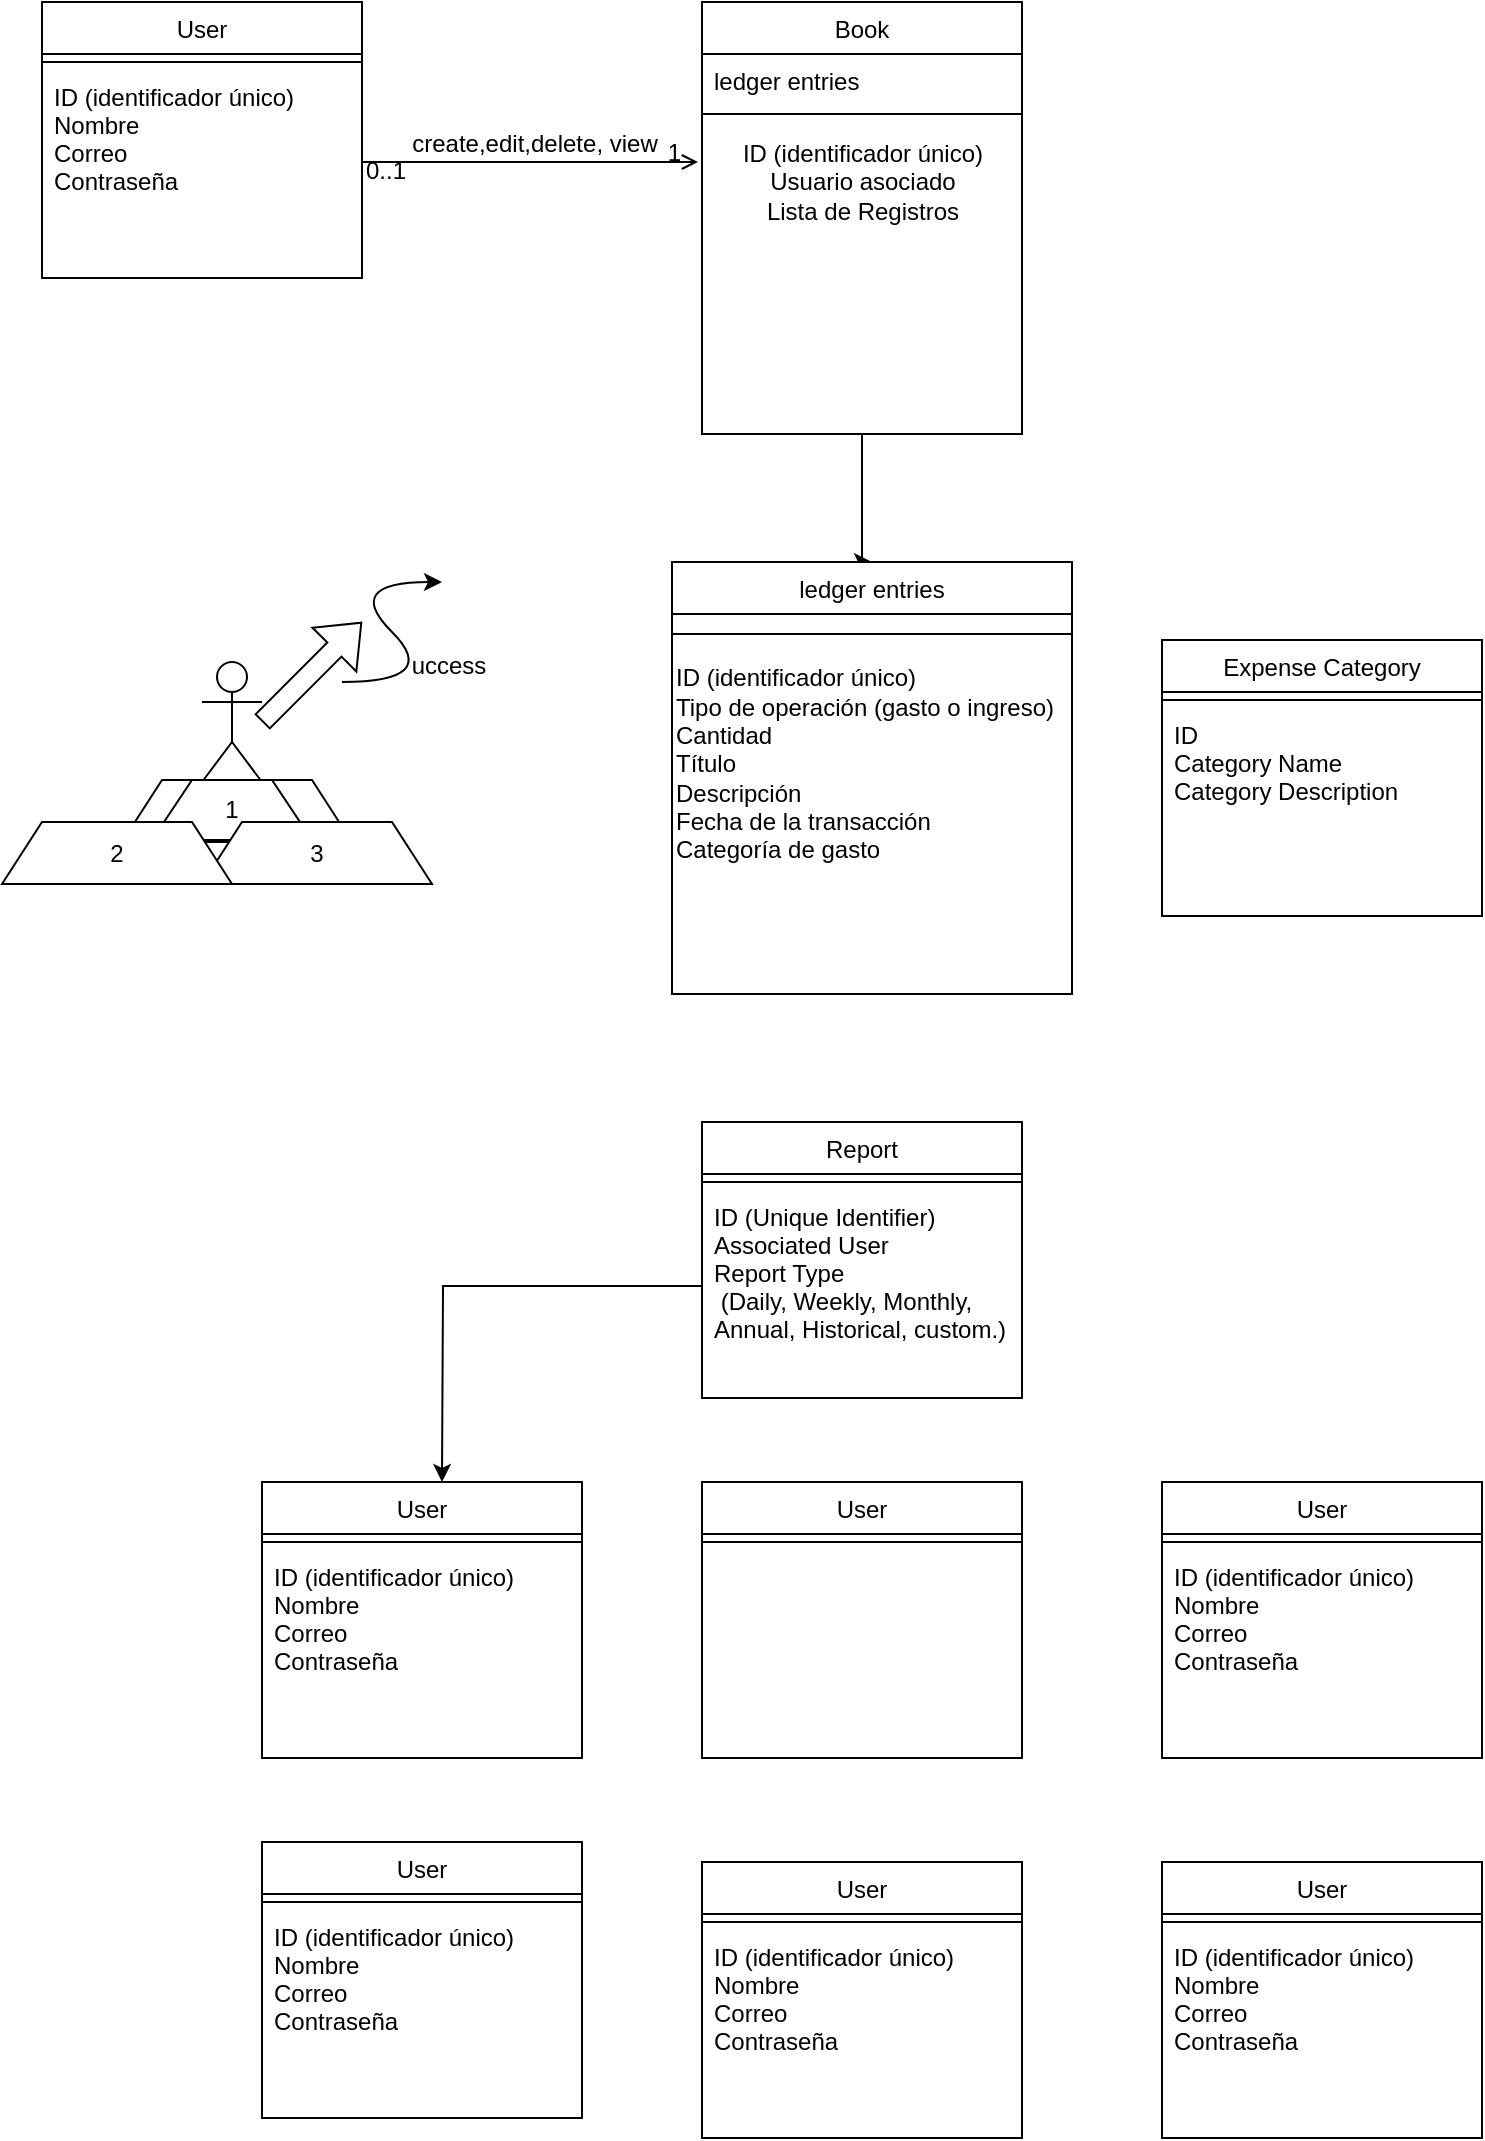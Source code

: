 <mxfile version="22.0.8" type="github" pages="2">
  <diagram id="C5RBs43oDa-KdzZeNtuy" name="Page-1">
    <mxGraphModel dx="794" dy="471" grid="1" gridSize="10" guides="1" tooltips="1" connect="1" arrows="1" fold="1" page="1" pageScale="1" pageWidth="827" pageHeight="1169" math="0" shadow="0">
      <root>
        <mxCell id="WIyWlLk6GJQsqaUBKTNV-0" />
        <mxCell id="WIyWlLk6GJQsqaUBKTNV-1" parent="WIyWlLk6GJQsqaUBKTNV-0" />
        <mxCell id="zkfFHV4jXpPFQw0GAbJ--6" value="User" style="swimlane;fontStyle=0;align=center;verticalAlign=top;childLayout=stackLayout;horizontal=1;startSize=26;horizontalStack=0;resizeParent=1;resizeLast=0;collapsible=1;marginBottom=0;rounded=0;shadow=0;strokeWidth=1;" parent="WIyWlLk6GJQsqaUBKTNV-1" vertex="1">
          <mxGeometry x="40" y="40" width="160" height="138" as="geometry">
            <mxRectangle x="130" y="380" width="160" height="26" as="alternateBounds" />
          </mxGeometry>
        </mxCell>
        <mxCell id="zkfFHV4jXpPFQw0GAbJ--9" value="" style="line;html=1;strokeWidth=1;align=left;verticalAlign=middle;spacingTop=-1;spacingLeft=3;spacingRight=3;rotatable=0;labelPosition=right;points=[];portConstraint=eastwest;" parent="zkfFHV4jXpPFQw0GAbJ--6" vertex="1">
          <mxGeometry y="26" width="160" height="8" as="geometry" />
        </mxCell>
        <mxCell id="j364eVEHS8qyh7obZd3C-0" value="ID (identificador único)&#xa;Nombre&#xa;Correo&#xa;Contraseña" style="text;align=left;verticalAlign=top;spacingLeft=4;spacingRight=4;overflow=hidden;rotatable=0;points=[[0,0.5],[1,0.5]];portConstraint=eastwest;rounded=0;shadow=0;html=0;" parent="zkfFHV4jXpPFQw0GAbJ--6" vertex="1">
          <mxGeometry y="34" width="160" height="96" as="geometry" />
        </mxCell>
        <mxCell id="j364eVEHS8qyh7obZd3C-2" style="edgeStyle=orthogonalEdgeStyle;rounded=0;orthogonalLoop=1;jettySize=auto;html=1;entryX=0.5;entryY=0;entryDx=0;entryDy=0;" parent="WIyWlLk6GJQsqaUBKTNV-1" source="zkfFHV4jXpPFQw0GAbJ--17" target="7XVslbwsHJ4oYurGa39z-1" edge="1">
          <mxGeometry relative="1" as="geometry">
            <Array as="points">
              <mxPoint x="450" y="320" />
            </Array>
          </mxGeometry>
        </mxCell>
        <mxCell id="zkfFHV4jXpPFQw0GAbJ--17" value="Book" style="swimlane;fontStyle=0;align=center;verticalAlign=top;childLayout=stackLayout;horizontal=1;startSize=26;horizontalStack=0;resizeParent=1;resizeLast=0;collapsible=1;marginBottom=0;rounded=0;shadow=0;strokeWidth=1;" parent="WIyWlLk6GJQsqaUBKTNV-1" vertex="1">
          <mxGeometry x="370" y="40" width="160" height="216" as="geometry">
            <mxRectangle x="508" y="120" width="160" height="26" as="alternateBounds" />
          </mxGeometry>
        </mxCell>
        <mxCell id="zkfFHV4jXpPFQw0GAbJ--18" value="ledger entries" style="text;align=left;verticalAlign=top;spacingLeft=4;spacingRight=4;overflow=hidden;rotatable=0;points=[[0,0.5],[1,0.5]];portConstraint=eastwest;" parent="zkfFHV4jXpPFQw0GAbJ--17" vertex="1">
          <mxGeometry y="26" width="160" height="26" as="geometry" />
        </mxCell>
        <mxCell id="zkfFHV4jXpPFQw0GAbJ--23" value="" style="line;html=1;strokeWidth=1;align=left;verticalAlign=middle;spacingTop=-1;spacingLeft=3;spacingRight=3;rotatable=0;labelPosition=right;points=[];portConstraint=eastwest;" parent="zkfFHV4jXpPFQw0GAbJ--17" vertex="1">
          <mxGeometry y="52" width="160" height="8" as="geometry" />
        </mxCell>
        <mxCell id="j364eVEHS8qyh7obZd3C-3" value="&lt;div&gt;ID (identificador único)&lt;/div&gt;&lt;div&gt;Usuario asociado&lt;/div&gt;&lt;div&gt;Lista de Registros&lt;/div&gt;" style="text;html=1;align=center;verticalAlign=middle;resizable=0;points=[];autosize=1;strokeColor=none;fillColor=none;" parent="zkfFHV4jXpPFQw0GAbJ--17" vertex="1">
          <mxGeometry y="60" width="160" height="60" as="geometry" />
        </mxCell>
        <mxCell id="zkfFHV4jXpPFQw0GAbJ--26" value="" style="endArrow=open;shadow=0;strokeWidth=1;rounded=0;endFill=1;edgeStyle=elbowEdgeStyle;elbow=vertical;" parent="WIyWlLk6GJQsqaUBKTNV-1" edge="1">
          <mxGeometry x="0.5" y="41" relative="1" as="geometry">
            <mxPoint x="200" y="129" as="sourcePoint" />
            <mxPoint x="368" y="120" as="targetPoint" />
            <mxPoint x="-40" y="32" as="offset" />
            <Array as="points">
              <mxPoint x="200" y="120" />
            </Array>
          </mxGeometry>
        </mxCell>
        <mxCell id="zkfFHV4jXpPFQw0GAbJ--27" value="0..1" style="resizable=0;align=left;verticalAlign=bottom;labelBackgroundColor=none;fontSize=12;" parent="zkfFHV4jXpPFQw0GAbJ--26" connectable="0" vertex="1">
          <mxGeometry x="-1" relative="1" as="geometry">
            <mxPoint y="4" as="offset" />
          </mxGeometry>
        </mxCell>
        <mxCell id="zkfFHV4jXpPFQw0GAbJ--28" value="1" style="resizable=0;align=right;verticalAlign=bottom;labelBackgroundColor=none;fontSize=12;" parent="zkfFHV4jXpPFQw0GAbJ--26" connectable="0" vertex="1">
          <mxGeometry x="1" relative="1" as="geometry">
            <mxPoint x="-7" y="4" as="offset" />
          </mxGeometry>
        </mxCell>
        <mxCell id="zkfFHV4jXpPFQw0GAbJ--29" value="create,edit,delete, view" style="text;html=1;resizable=0;points=[];;align=center;verticalAlign=middle;labelBackgroundColor=none;rounded=0;shadow=0;strokeWidth=1;fontSize=12;" parent="zkfFHV4jXpPFQw0GAbJ--26" vertex="1" connectable="0">
          <mxGeometry x="0.5" y="49" relative="1" as="geometry">
            <mxPoint x="-38" y="40" as="offset" />
          </mxGeometry>
        </mxCell>
        <mxCell id="7XVslbwsHJ4oYurGa39z-1" value="ledger entries" style="swimlane;fontStyle=0;align=center;verticalAlign=top;childLayout=stackLayout;horizontal=1;startSize=26;horizontalStack=0;resizeParent=1;resizeLast=0;collapsible=1;marginBottom=0;rounded=0;shadow=0;strokeWidth=1;" parent="WIyWlLk6GJQsqaUBKTNV-1" vertex="1">
          <mxGeometry x="355" y="320" width="200" height="216" as="geometry">
            <mxRectangle x="720" y="144" width="160" height="26" as="alternateBounds" />
          </mxGeometry>
        </mxCell>
        <mxCell id="7XVslbwsHJ4oYurGa39z-3" value="" style="line;html=1;strokeWidth=1;align=left;verticalAlign=middle;spacingTop=-1;spacingLeft=3;spacingRight=3;rotatable=0;labelPosition=right;points=[];portConstraint=eastwest;" parent="7XVslbwsHJ4oYurGa39z-1" vertex="1">
          <mxGeometry y="26" width="200" height="20" as="geometry" />
        </mxCell>
        <mxCell id="j364eVEHS8qyh7obZd3C-5" value="&lt;div&gt;ID (identificador único)&lt;/div&gt;&lt;div&gt;Tipo de operación (gasto o ingreso)&lt;/div&gt;&lt;div&gt;Cantidad&lt;/div&gt;&lt;div&gt;Título&lt;/div&gt;&lt;div&gt;Descripción&lt;/div&gt;&lt;div&gt;Fecha de la transacción&lt;/div&gt;&lt;div&gt;Categoría de gasto&lt;/div&gt;" style="text;html=1;align=left;verticalAlign=middle;resizable=0;points=[];autosize=1;strokeColor=none;fillColor=none;" parent="7XVslbwsHJ4oYurGa39z-1" vertex="1">
          <mxGeometry y="46" width="200" height="110" as="geometry" />
        </mxCell>
        <mxCell id="j364eVEHS8qyh7obZd3C-6" value="Expense Category" style="swimlane;fontStyle=0;align=center;verticalAlign=top;childLayout=stackLayout;horizontal=1;startSize=26;horizontalStack=0;resizeParent=1;resizeLast=0;collapsible=1;marginBottom=0;rounded=0;shadow=0;strokeWidth=1;" parent="WIyWlLk6GJQsqaUBKTNV-1" vertex="1">
          <mxGeometry x="600" y="359" width="160" height="138" as="geometry">
            <mxRectangle x="130" y="380" width="160" height="26" as="alternateBounds" />
          </mxGeometry>
        </mxCell>
        <mxCell id="j364eVEHS8qyh7obZd3C-7" value="" style="line;html=1;strokeWidth=1;align=left;verticalAlign=middle;spacingTop=-1;spacingLeft=3;spacingRight=3;rotatable=0;labelPosition=right;points=[];portConstraint=eastwest;" parent="j364eVEHS8qyh7obZd3C-6" vertex="1">
          <mxGeometry y="26" width="160" height="8" as="geometry" />
        </mxCell>
        <mxCell id="j364eVEHS8qyh7obZd3C-8" value="ID &#xa;Category Name&#xa;Category Description" style="text;align=left;verticalAlign=top;spacingLeft=4;spacingRight=4;overflow=hidden;rotatable=0;points=[[0,0.5],[1,0.5]];portConstraint=eastwest;rounded=0;shadow=0;html=0;" parent="j364eVEHS8qyh7obZd3C-6" vertex="1">
          <mxGeometry y="34" width="160" height="96" as="geometry" />
        </mxCell>
        <mxCell id="j364eVEHS8qyh7obZd3C-9" value="Report" style="swimlane;fontStyle=0;align=center;verticalAlign=top;childLayout=stackLayout;horizontal=1;startSize=26;horizontalStack=0;resizeParent=1;resizeLast=0;collapsible=1;marginBottom=0;rounded=0;shadow=0;strokeWidth=1;" parent="WIyWlLk6GJQsqaUBKTNV-1" vertex="1">
          <mxGeometry x="370" y="600" width="160" height="138" as="geometry">
            <mxRectangle x="130" y="380" width="160" height="26" as="alternateBounds" />
          </mxGeometry>
        </mxCell>
        <mxCell id="j364eVEHS8qyh7obZd3C-10" value="" style="line;html=1;strokeWidth=1;align=left;verticalAlign=middle;spacingTop=-1;spacingLeft=3;spacingRight=3;rotatable=0;labelPosition=right;points=[];portConstraint=eastwest;" parent="j364eVEHS8qyh7obZd3C-9" vertex="1">
          <mxGeometry y="26" width="160" height="8" as="geometry" />
        </mxCell>
        <mxCell id="j364eVEHS8qyh7obZd3C-12" style="edgeStyle=orthogonalEdgeStyle;rounded=0;orthogonalLoop=1;jettySize=auto;html=1;" parent="j364eVEHS8qyh7obZd3C-9" source="j364eVEHS8qyh7obZd3C-11" edge="1">
          <mxGeometry relative="1" as="geometry">
            <mxPoint x="-130" y="180" as="targetPoint" />
          </mxGeometry>
        </mxCell>
        <mxCell id="j364eVEHS8qyh7obZd3C-11" value="ID (Unique Identifier)&#xa;Associated User&#xa;Report Type&#xa; (Daily, Weekly, Monthly, &#xa;Annual, Historical, custom.)&#xa;" style="text;align=left;verticalAlign=top;spacingLeft=4;spacingRight=4;overflow=hidden;rotatable=0;points=[[0,0.5],[1,0.5]];portConstraint=eastwest;rounded=0;shadow=0;html=0;" parent="j364eVEHS8qyh7obZd3C-9" vertex="1">
          <mxGeometry y="34" width="160" height="96" as="geometry" />
        </mxCell>
        <mxCell id="j364eVEHS8qyh7obZd3C-13" value="User" style="swimlane;fontStyle=0;align=center;verticalAlign=top;childLayout=stackLayout;horizontal=1;startSize=26;horizontalStack=0;resizeParent=1;resizeLast=0;collapsible=1;marginBottom=0;rounded=0;shadow=0;strokeWidth=1;" parent="WIyWlLk6GJQsqaUBKTNV-1" vertex="1">
          <mxGeometry x="150" y="780" width="160" height="138" as="geometry">
            <mxRectangle x="130" y="380" width="160" height="26" as="alternateBounds" />
          </mxGeometry>
        </mxCell>
        <mxCell id="j364eVEHS8qyh7obZd3C-14" value="" style="line;html=1;strokeWidth=1;align=left;verticalAlign=middle;spacingTop=-1;spacingLeft=3;spacingRight=3;rotatable=0;labelPosition=right;points=[];portConstraint=eastwest;" parent="j364eVEHS8qyh7obZd3C-13" vertex="1">
          <mxGeometry y="26" width="160" height="8" as="geometry" />
        </mxCell>
        <mxCell id="j364eVEHS8qyh7obZd3C-15" value="ID (identificador único)&#xa;Nombre&#xa;Correo&#xa;Contraseña" style="text;align=left;verticalAlign=top;spacingLeft=4;spacingRight=4;overflow=hidden;rotatable=0;points=[[0,0.5],[1,0.5]];portConstraint=eastwest;rounded=0;shadow=0;html=0;" parent="j364eVEHS8qyh7obZd3C-13" vertex="1">
          <mxGeometry y="34" width="160" height="96" as="geometry" />
        </mxCell>
        <mxCell id="j364eVEHS8qyh7obZd3C-16" value="User" style="swimlane;fontStyle=0;align=center;verticalAlign=top;childLayout=stackLayout;horizontal=1;startSize=26;horizontalStack=0;resizeParent=1;resizeLast=0;collapsible=1;marginBottom=0;rounded=0;shadow=0;strokeWidth=1;" parent="WIyWlLk6GJQsqaUBKTNV-1" vertex="1">
          <mxGeometry x="370" y="780" width="160" height="138" as="geometry">
            <mxRectangle x="130" y="380" width="160" height="26" as="alternateBounds" />
          </mxGeometry>
        </mxCell>
        <mxCell id="j364eVEHS8qyh7obZd3C-17" value="" style="line;html=1;strokeWidth=1;align=left;verticalAlign=middle;spacingTop=-1;spacingLeft=3;spacingRight=3;rotatable=0;labelPosition=right;points=[];portConstraint=eastwest;" parent="j364eVEHS8qyh7obZd3C-16" vertex="1">
          <mxGeometry y="26" width="160" height="8" as="geometry" />
        </mxCell>
        <mxCell id="j364eVEHS8qyh7obZd3C-20" value="User" style="swimlane;fontStyle=0;align=center;verticalAlign=top;childLayout=stackLayout;horizontal=1;startSize=26;horizontalStack=0;resizeParent=1;resizeLast=0;collapsible=1;marginBottom=0;rounded=0;shadow=0;strokeWidth=1;" parent="WIyWlLk6GJQsqaUBKTNV-1" vertex="1">
          <mxGeometry x="600" y="780" width="160" height="138" as="geometry">
            <mxRectangle x="130" y="380" width="160" height="26" as="alternateBounds" />
          </mxGeometry>
        </mxCell>
        <mxCell id="j364eVEHS8qyh7obZd3C-21" value="" style="line;html=1;strokeWidth=1;align=left;verticalAlign=middle;spacingTop=-1;spacingLeft=3;spacingRight=3;rotatable=0;labelPosition=right;points=[];portConstraint=eastwest;" parent="j364eVEHS8qyh7obZd3C-20" vertex="1">
          <mxGeometry y="26" width="160" height="8" as="geometry" />
        </mxCell>
        <mxCell id="j364eVEHS8qyh7obZd3C-22" value="ID (identificador único)&#xa;Nombre&#xa;Correo&#xa;Contraseña" style="text;align=left;verticalAlign=top;spacingLeft=4;spacingRight=4;overflow=hidden;rotatable=0;points=[[0,0.5],[1,0.5]];portConstraint=eastwest;rounded=0;shadow=0;html=0;" parent="j364eVEHS8qyh7obZd3C-20" vertex="1">
          <mxGeometry y="34" width="160" height="96" as="geometry" />
        </mxCell>
        <mxCell id="j364eVEHS8qyh7obZd3C-23" value="User" style="swimlane;fontStyle=0;align=center;verticalAlign=top;childLayout=stackLayout;horizontal=1;startSize=26;horizontalStack=0;resizeParent=1;resizeLast=0;collapsible=1;marginBottom=0;rounded=0;shadow=0;strokeWidth=1;" parent="WIyWlLk6GJQsqaUBKTNV-1" vertex="1">
          <mxGeometry x="150" y="960" width="160" height="138" as="geometry">
            <mxRectangle x="130" y="380" width="160" height="26" as="alternateBounds" />
          </mxGeometry>
        </mxCell>
        <mxCell id="j364eVEHS8qyh7obZd3C-24" value="" style="line;html=1;strokeWidth=1;align=left;verticalAlign=middle;spacingTop=-1;spacingLeft=3;spacingRight=3;rotatable=0;labelPosition=right;points=[];portConstraint=eastwest;" parent="j364eVEHS8qyh7obZd3C-23" vertex="1">
          <mxGeometry y="26" width="160" height="8" as="geometry" />
        </mxCell>
        <mxCell id="j364eVEHS8qyh7obZd3C-25" value="ID (identificador único)&#xa;Nombre&#xa;Correo&#xa;Contraseña" style="text;align=left;verticalAlign=top;spacingLeft=4;spacingRight=4;overflow=hidden;rotatable=0;points=[[0,0.5],[1,0.5]];portConstraint=eastwest;rounded=0;shadow=0;html=0;" parent="j364eVEHS8qyh7obZd3C-23" vertex="1">
          <mxGeometry y="34" width="160" height="96" as="geometry" />
        </mxCell>
        <mxCell id="j364eVEHS8qyh7obZd3C-26" value="User" style="swimlane;fontStyle=0;align=center;verticalAlign=top;childLayout=stackLayout;horizontal=1;startSize=26;horizontalStack=0;resizeParent=1;resizeLast=0;collapsible=1;marginBottom=0;rounded=0;shadow=0;strokeWidth=1;" parent="WIyWlLk6GJQsqaUBKTNV-1" vertex="1">
          <mxGeometry x="370" y="970" width="160" height="138" as="geometry">
            <mxRectangle x="130" y="380" width="160" height="26" as="alternateBounds" />
          </mxGeometry>
        </mxCell>
        <mxCell id="j364eVEHS8qyh7obZd3C-27" value="" style="line;html=1;strokeWidth=1;align=left;verticalAlign=middle;spacingTop=-1;spacingLeft=3;spacingRight=3;rotatable=0;labelPosition=right;points=[];portConstraint=eastwest;" parent="j364eVEHS8qyh7obZd3C-26" vertex="1">
          <mxGeometry y="26" width="160" height="8" as="geometry" />
        </mxCell>
        <mxCell id="j364eVEHS8qyh7obZd3C-28" value="ID (identificador único)&#xa;Nombre&#xa;Correo&#xa;Contraseña" style="text;align=left;verticalAlign=top;spacingLeft=4;spacingRight=4;overflow=hidden;rotatable=0;points=[[0,0.5],[1,0.5]];portConstraint=eastwest;rounded=0;shadow=0;html=0;" parent="j364eVEHS8qyh7obZd3C-26" vertex="1">
          <mxGeometry y="34" width="160" height="96" as="geometry" />
        </mxCell>
        <mxCell id="j364eVEHS8qyh7obZd3C-29" value="User" style="swimlane;fontStyle=0;align=center;verticalAlign=top;childLayout=stackLayout;horizontal=1;startSize=26;horizontalStack=0;resizeParent=1;resizeLast=0;collapsible=1;marginBottom=0;rounded=0;shadow=0;strokeWidth=1;" parent="WIyWlLk6GJQsqaUBKTNV-1" vertex="1">
          <mxGeometry x="600" y="970" width="160" height="138" as="geometry">
            <mxRectangle x="130" y="380" width="160" height="26" as="alternateBounds" />
          </mxGeometry>
        </mxCell>
        <mxCell id="j364eVEHS8qyh7obZd3C-30" value="" style="line;html=1;strokeWidth=1;align=left;verticalAlign=middle;spacingTop=-1;spacingLeft=3;spacingRight=3;rotatable=0;labelPosition=right;points=[];portConstraint=eastwest;" parent="j364eVEHS8qyh7obZd3C-29" vertex="1">
          <mxGeometry y="26" width="160" height="8" as="geometry" />
        </mxCell>
        <mxCell id="j364eVEHS8qyh7obZd3C-31" value="ID (identificador único)&#xa;Nombre&#xa;Correo&#xa;Contraseña" style="text;align=left;verticalAlign=top;spacingLeft=4;spacingRight=4;overflow=hidden;rotatable=0;points=[[0,0.5],[1,0.5]];portConstraint=eastwest;rounded=0;shadow=0;html=0;" parent="j364eVEHS8qyh7obZd3C-29" vertex="1">
          <mxGeometry y="34" width="160" height="96" as="geometry" />
        </mxCell>
        <mxCell id="k66D_kuZNUyqAAvzz0J--1" value="Actor" style="shape=umlActor;verticalLabelPosition=bottom;verticalAlign=top;html=1;outlineConnect=0;" vertex="1" parent="WIyWlLk6GJQsqaUBKTNV-1">
          <mxGeometry x="120" y="370" width="30" height="60" as="geometry" />
        </mxCell>
        <mxCell id="k66D_kuZNUyqAAvzz0J--2" value="" style="shape=trapezoid;perimeter=trapezoidPerimeter;whiteSpace=wrap;html=1;fixedSize=1;" vertex="1" parent="WIyWlLk6GJQsqaUBKTNV-1">
          <mxGeometry x="80" y="429" width="115" height="31" as="geometry" />
        </mxCell>
        <mxCell id="k66D_kuZNUyqAAvzz0J--3" value="1" style="shape=trapezoid;perimeter=trapezoidPerimeter;whiteSpace=wrap;html=1;fixedSize=1;" vertex="1" parent="WIyWlLk6GJQsqaUBKTNV-1">
          <mxGeometry x="95" y="429" width="80" height="30" as="geometry" />
        </mxCell>
        <mxCell id="k66D_kuZNUyqAAvzz0J--4" value="3" style="shape=trapezoid;perimeter=trapezoidPerimeter;whiteSpace=wrap;html=1;fixedSize=1;" vertex="1" parent="WIyWlLk6GJQsqaUBKTNV-1">
          <mxGeometry x="120" y="450" width="115" height="31" as="geometry" />
        </mxCell>
        <mxCell id="k66D_kuZNUyqAAvzz0J--5" value="2" style="shape=trapezoid;perimeter=trapezoidPerimeter;whiteSpace=wrap;html=1;fixedSize=1;" vertex="1" parent="WIyWlLk6GJQsqaUBKTNV-1">
          <mxGeometry x="20" y="450" width="115" height="31" as="geometry" />
        </mxCell>
        <mxCell id="k66D_kuZNUyqAAvzz0J--6" value="" style="shape=flexArrow;endArrow=classic;html=1;rounded=0;" edge="1" parent="WIyWlLk6GJQsqaUBKTNV-1">
          <mxGeometry width="50" height="50" relative="1" as="geometry">
            <mxPoint x="150" y="400" as="sourcePoint" />
            <mxPoint x="200" y="350" as="targetPoint" />
          </mxGeometry>
        </mxCell>
        <mxCell id="k66D_kuZNUyqAAvzz0J--7" value="" style="curved=1;endArrow=classic;html=1;rounded=0;" edge="1" parent="WIyWlLk6GJQsqaUBKTNV-1">
          <mxGeometry width="50" height="50" relative="1" as="geometry">
            <mxPoint x="190" y="380" as="sourcePoint" />
            <mxPoint x="240" y="330" as="targetPoint" />
            <Array as="points">
              <mxPoint x="240" y="380" />
              <mxPoint x="190" y="330" />
            </Array>
          </mxGeometry>
        </mxCell>
        <mxCell id="k66D_kuZNUyqAAvzz0J--8" value="uccess" style="text;html=1;align=center;verticalAlign=middle;resizable=0;points=[];autosize=1;strokeColor=none;fillColor=none;" vertex="1" parent="WIyWlLk6GJQsqaUBKTNV-1">
          <mxGeometry x="213" y="357" width="60" height="30" as="geometry" />
        </mxCell>
      </root>
    </mxGraphModel>
  </diagram>
  <diagram id="4XEscyKrjKtZVy9yDh1a" name="Página-2">
    <mxGraphModel dx="794" dy="471" grid="1" gridSize="10" guides="1" tooltips="1" connect="1" arrows="1" fold="1" page="1" pageScale="1" pageWidth="827" pageHeight="1169" math="0" shadow="0">
      <root>
        <mxCell id="0" />
        <mxCell id="1" parent="0" />
        <mxCell id="-Gfc3e3Ze79evjYw5ypj-1" value="juicioso" style="swimlane;fontStyle=1;align=center;verticalAlign=middle;childLayout=stackLayout;horizontal=1;startSize=29;horizontalStack=0;resizeParent=1;resizeParentMax=0;resizeLast=0;collapsible=0;marginBottom=0;html=1;whiteSpace=wrap;" vertex="1" parent="1">
          <mxGeometry x="330" y="50" width="260" height="340" as="geometry" />
        </mxCell>
        <mxCell id="-Gfc3e3Ze79evjYw5ypj-2" value="almacena entradas y salidas de dinero del usuario y presenta informes detallados&lt;br&gt;" style="text;html=1;strokeColor=none;fillColor=none;align=center;verticalAlign=middle;spacingLeft=4;spacingRight=4;overflow=hidden;rotatable=0;points=[[0,0.5],[1,0.5]];portConstraint=eastwest;whiteSpace=wrap;" vertex="1" parent="-Gfc3e3Ze79evjYw5ypj-1">
          <mxGeometry y="29" width="260" height="171" as="geometry" />
        </mxCell>
        <mxCell id="-Gfc3e3Ze79evjYw5ypj-3" value="added value features&lt;br&gt;- Notifications &amp;amp; alerts&lt;br&gt;- Best UI/UX&lt;br&gt;" style="text;html=1;strokeColor=none;fillColor=none;align=left;verticalAlign=middle;spacingLeft=4;spacingRight=4;overflow=hidden;rotatable=0;points=[[0,0.5],[1,0.5]];portConstraint=eastwest;whiteSpace=wrap;" vertex="1" parent="-Gfc3e3Ze79evjYw5ypj-1">
          <mxGeometry y="200" width="260" height="140" as="geometry" />
        </mxCell>
      </root>
    </mxGraphModel>
  </diagram>
</mxfile>
